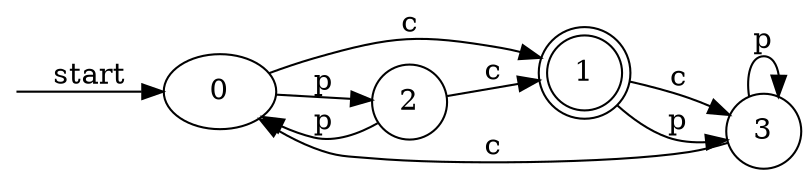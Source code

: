 digraph dfa {
    rankdir = LR;
    __start [style = invis, shape = point];
    __start -> "0" [ label = "start" ];
    node [shape = doublecircle]; "1"
    node [shape = circle];
    "0" -> "1" [ label = "c" ];
    "0" -> "2" [ label = "p" ];
    "2" -> "1" [ label = "c" ];
    "2" -> "0" [ label = "p" ];
    "1" -> "3" [ label = "c" ];
    "1" -> "3" [ label = "p" ];
    "3" -> "0" [ label = "c" ];
    "3" -> "3" [ label = "p" ];
}
